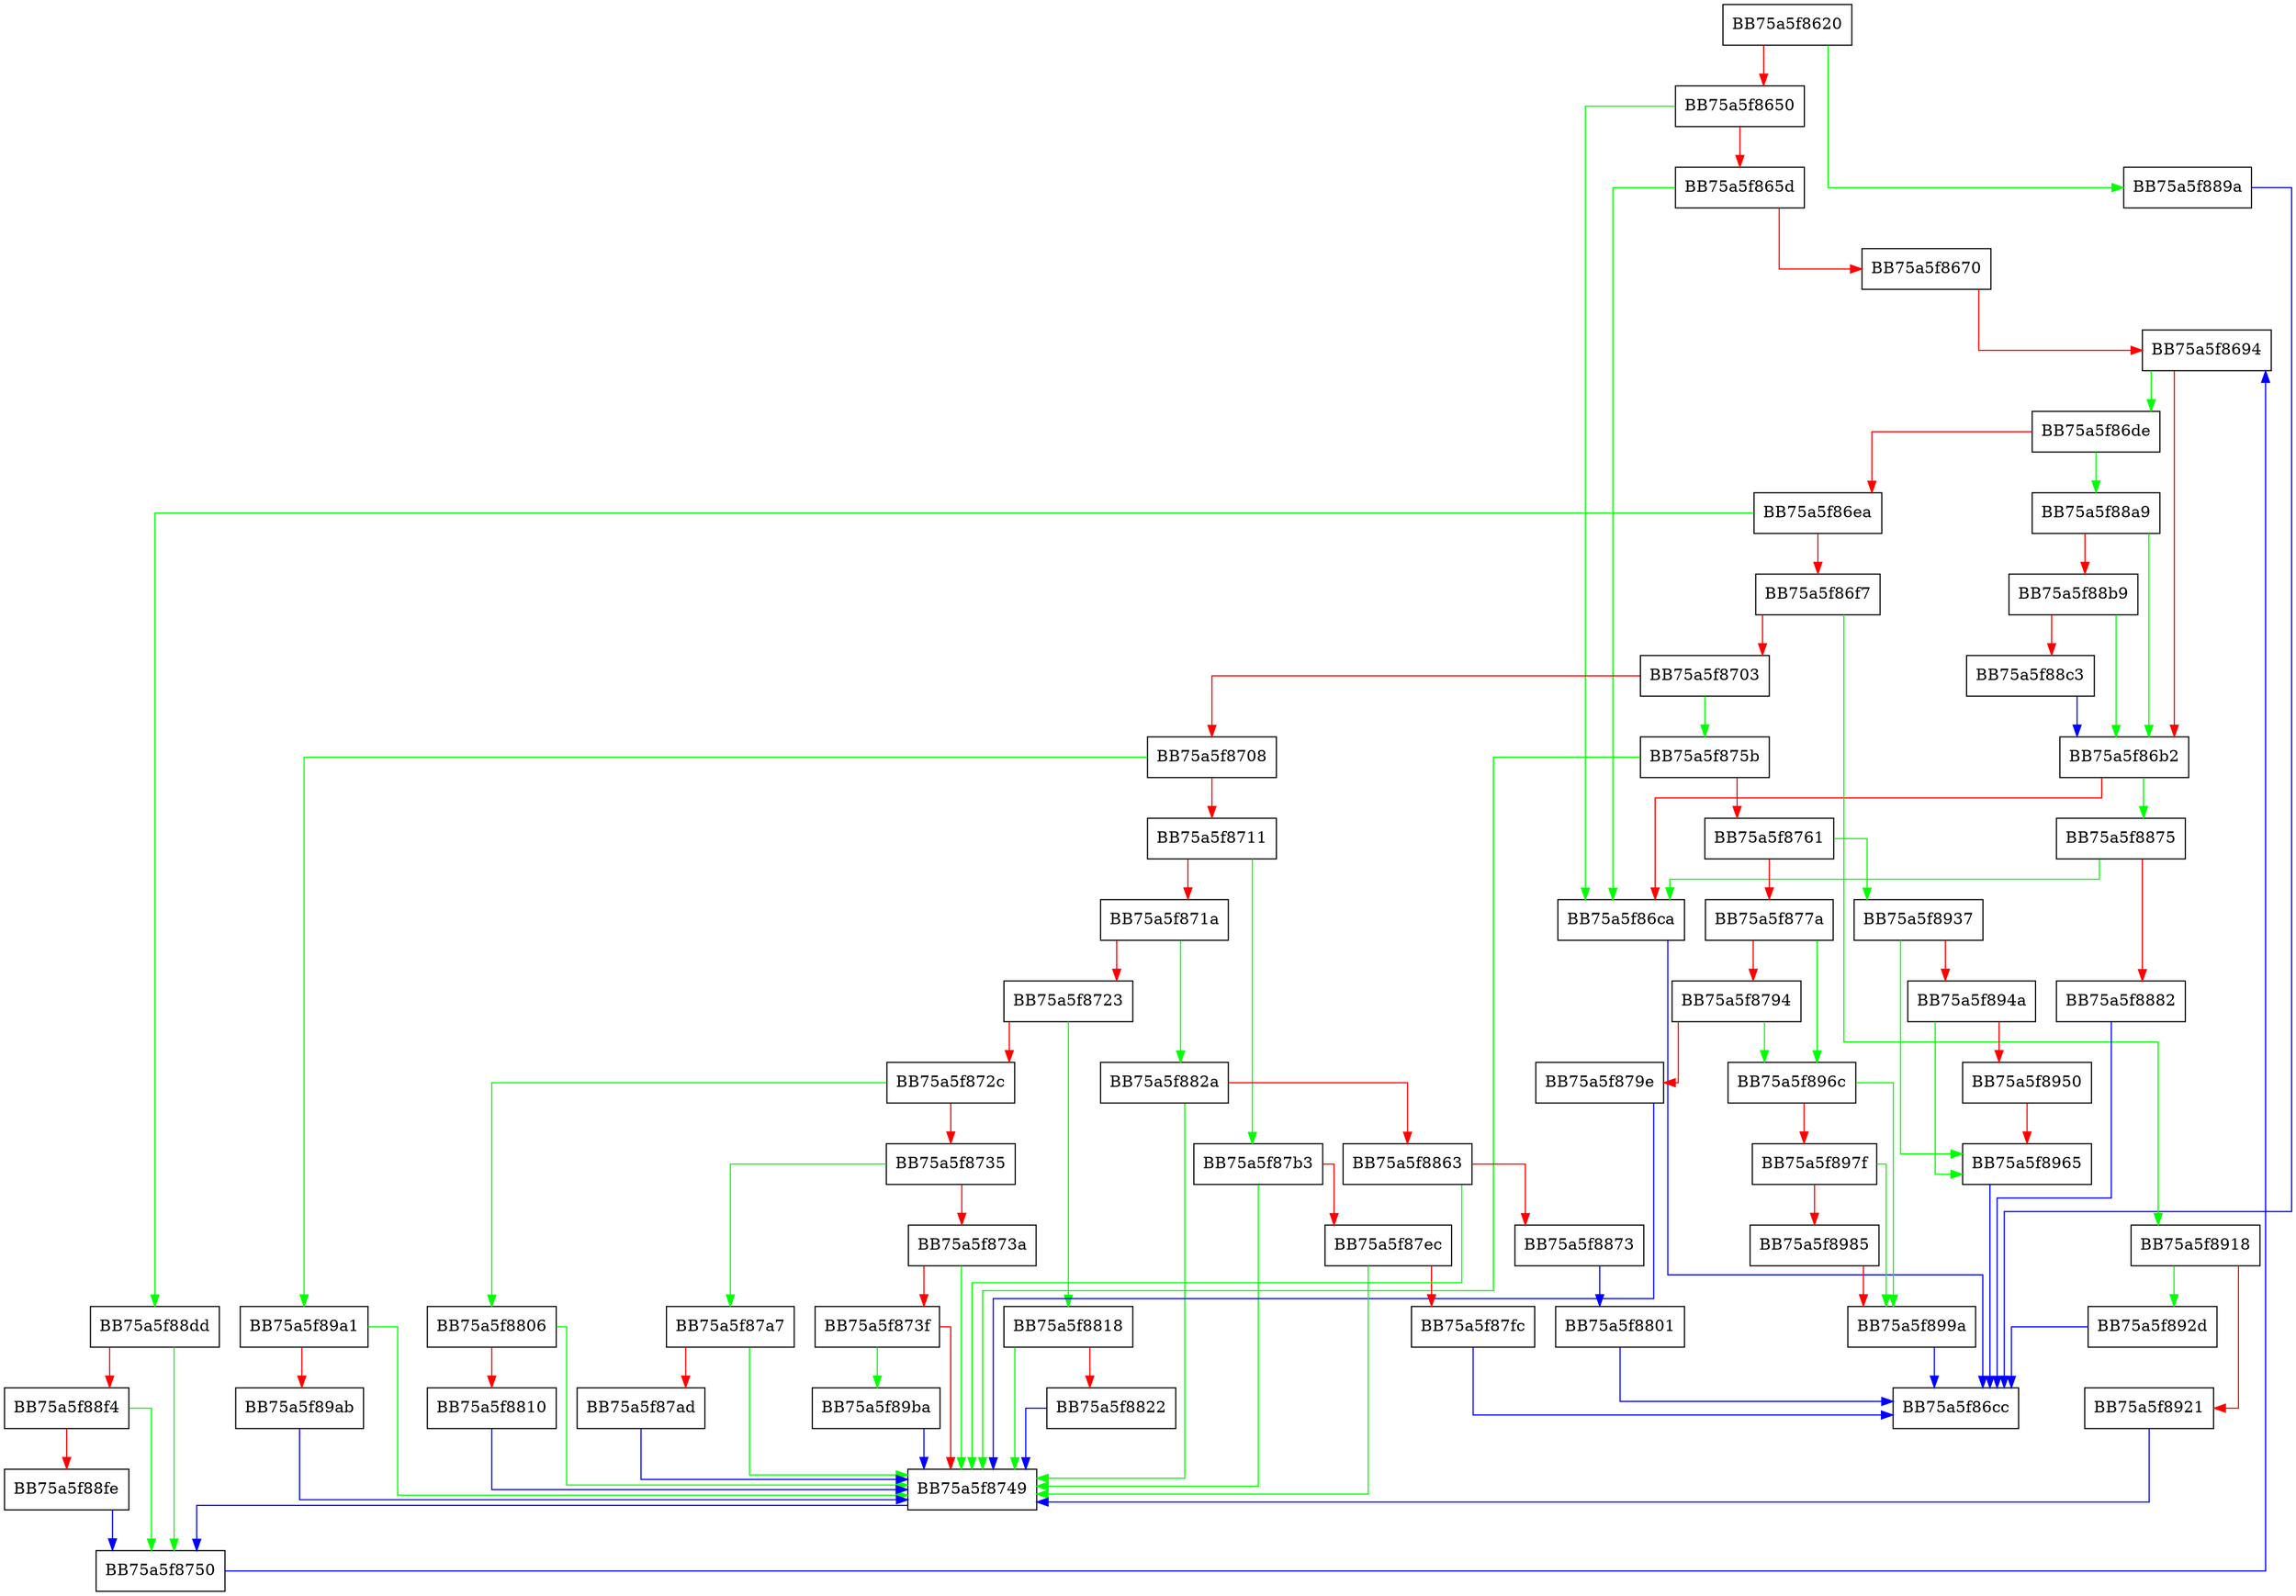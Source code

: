 digraph endTrailer {
  node [shape="box"];
  graph [splines=ortho];
  BB75a5f8620 -> BB75a5f889a [color="green"];
  BB75a5f8620 -> BB75a5f8650 [color="red"];
  BB75a5f8650 -> BB75a5f86ca [color="green"];
  BB75a5f8650 -> BB75a5f865d [color="red"];
  BB75a5f865d -> BB75a5f86ca [color="green"];
  BB75a5f865d -> BB75a5f8670 [color="red"];
  BB75a5f8670 -> BB75a5f8694 [color="red"];
  BB75a5f8694 -> BB75a5f86de [color="green"];
  BB75a5f8694 -> BB75a5f86b2 [color="red"];
  BB75a5f86b2 -> BB75a5f8875 [color="green"];
  BB75a5f86b2 -> BB75a5f86ca [color="red"];
  BB75a5f86ca -> BB75a5f86cc [color="blue"];
  BB75a5f86de -> BB75a5f88a9 [color="green"];
  BB75a5f86de -> BB75a5f86ea [color="red"];
  BB75a5f86ea -> BB75a5f88dd [color="green"];
  BB75a5f86ea -> BB75a5f86f7 [color="red"];
  BB75a5f86f7 -> BB75a5f8918 [color="green"];
  BB75a5f86f7 -> BB75a5f8703 [color="red"];
  BB75a5f8703 -> BB75a5f875b [color="green"];
  BB75a5f8703 -> BB75a5f8708 [color="red"];
  BB75a5f8708 -> BB75a5f89a1 [color="green"];
  BB75a5f8708 -> BB75a5f8711 [color="red"];
  BB75a5f8711 -> BB75a5f87b3 [color="green"];
  BB75a5f8711 -> BB75a5f871a [color="red"];
  BB75a5f871a -> BB75a5f882a [color="green"];
  BB75a5f871a -> BB75a5f8723 [color="red"];
  BB75a5f8723 -> BB75a5f8818 [color="green"];
  BB75a5f8723 -> BB75a5f872c [color="red"];
  BB75a5f872c -> BB75a5f8806 [color="green"];
  BB75a5f872c -> BB75a5f8735 [color="red"];
  BB75a5f8735 -> BB75a5f87a7 [color="green"];
  BB75a5f8735 -> BB75a5f873a [color="red"];
  BB75a5f873a -> BB75a5f8749 [color="green"];
  BB75a5f873a -> BB75a5f873f [color="red"];
  BB75a5f873f -> BB75a5f89ba [color="green"];
  BB75a5f873f -> BB75a5f8749 [color="red"];
  BB75a5f8749 -> BB75a5f8750 [color="blue"];
  BB75a5f8750 -> BB75a5f8694 [color="blue"];
  BB75a5f875b -> BB75a5f8749 [color="green"];
  BB75a5f875b -> BB75a5f8761 [color="red"];
  BB75a5f8761 -> BB75a5f8937 [color="green"];
  BB75a5f8761 -> BB75a5f877a [color="red"];
  BB75a5f877a -> BB75a5f896c [color="green"];
  BB75a5f877a -> BB75a5f8794 [color="red"];
  BB75a5f8794 -> BB75a5f896c [color="green"];
  BB75a5f8794 -> BB75a5f879e [color="red"];
  BB75a5f879e -> BB75a5f8749 [color="blue"];
  BB75a5f87a7 -> BB75a5f8749 [color="green"];
  BB75a5f87a7 -> BB75a5f87ad [color="red"];
  BB75a5f87ad -> BB75a5f8749 [color="blue"];
  BB75a5f87b3 -> BB75a5f8749 [color="green"];
  BB75a5f87b3 -> BB75a5f87ec [color="red"];
  BB75a5f87ec -> BB75a5f8749 [color="green"];
  BB75a5f87ec -> BB75a5f87fc [color="red"];
  BB75a5f87fc -> BB75a5f86cc [color="blue"];
  BB75a5f8801 -> BB75a5f86cc [color="blue"];
  BB75a5f8806 -> BB75a5f8749 [color="green"];
  BB75a5f8806 -> BB75a5f8810 [color="red"];
  BB75a5f8810 -> BB75a5f8749 [color="blue"];
  BB75a5f8818 -> BB75a5f8749 [color="green"];
  BB75a5f8818 -> BB75a5f8822 [color="red"];
  BB75a5f8822 -> BB75a5f8749 [color="blue"];
  BB75a5f882a -> BB75a5f8749 [color="green"];
  BB75a5f882a -> BB75a5f8863 [color="red"];
  BB75a5f8863 -> BB75a5f8749 [color="green"];
  BB75a5f8863 -> BB75a5f8873 [color="red"];
  BB75a5f8873 -> BB75a5f8801 [color="blue"];
  BB75a5f8875 -> BB75a5f86ca [color="green"];
  BB75a5f8875 -> BB75a5f8882 [color="red"];
  BB75a5f8882 -> BB75a5f86cc [color="blue"];
  BB75a5f889a -> BB75a5f86cc [color="blue"];
  BB75a5f88a9 -> BB75a5f86b2 [color="green"];
  BB75a5f88a9 -> BB75a5f88b9 [color="red"];
  BB75a5f88b9 -> BB75a5f86b2 [color="green"];
  BB75a5f88b9 -> BB75a5f88c3 [color="red"];
  BB75a5f88c3 -> BB75a5f86b2 [color="blue"];
  BB75a5f88dd -> BB75a5f8750 [color="green"];
  BB75a5f88dd -> BB75a5f88f4 [color="red"];
  BB75a5f88f4 -> BB75a5f8750 [color="green"];
  BB75a5f88f4 -> BB75a5f88fe [color="red"];
  BB75a5f88fe -> BB75a5f8750 [color="blue"];
  BB75a5f8918 -> BB75a5f892d [color="green"];
  BB75a5f8918 -> BB75a5f8921 [color="red"];
  BB75a5f8921 -> BB75a5f8749 [color="blue"];
  BB75a5f892d -> BB75a5f86cc [color="blue"];
  BB75a5f8937 -> BB75a5f8965 [color="green"];
  BB75a5f8937 -> BB75a5f894a [color="red"];
  BB75a5f894a -> BB75a5f8965 [color="green"];
  BB75a5f894a -> BB75a5f8950 [color="red"];
  BB75a5f8950 -> BB75a5f8965 [color="red"];
  BB75a5f8965 -> BB75a5f86cc [color="blue"];
  BB75a5f896c -> BB75a5f899a [color="green"];
  BB75a5f896c -> BB75a5f897f [color="red"];
  BB75a5f897f -> BB75a5f899a [color="green"];
  BB75a5f897f -> BB75a5f8985 [color="red"];
  BB75a5f8985 -> BB75a5f899a [color="red"];
  BB75a5f899a -> BB75a5f86cc [color="blue"];
  BB75a5f89a1 -> BB75a5f8749 [color="green"];
  BB75a5f89a1 -> BB75a5f89ab [color="red"];
  BB75a5f89ab -> BB75a5f8749 [color="blue"];
  BB75a5f89ba -> BB75a5f8749 [color="blue"];
}